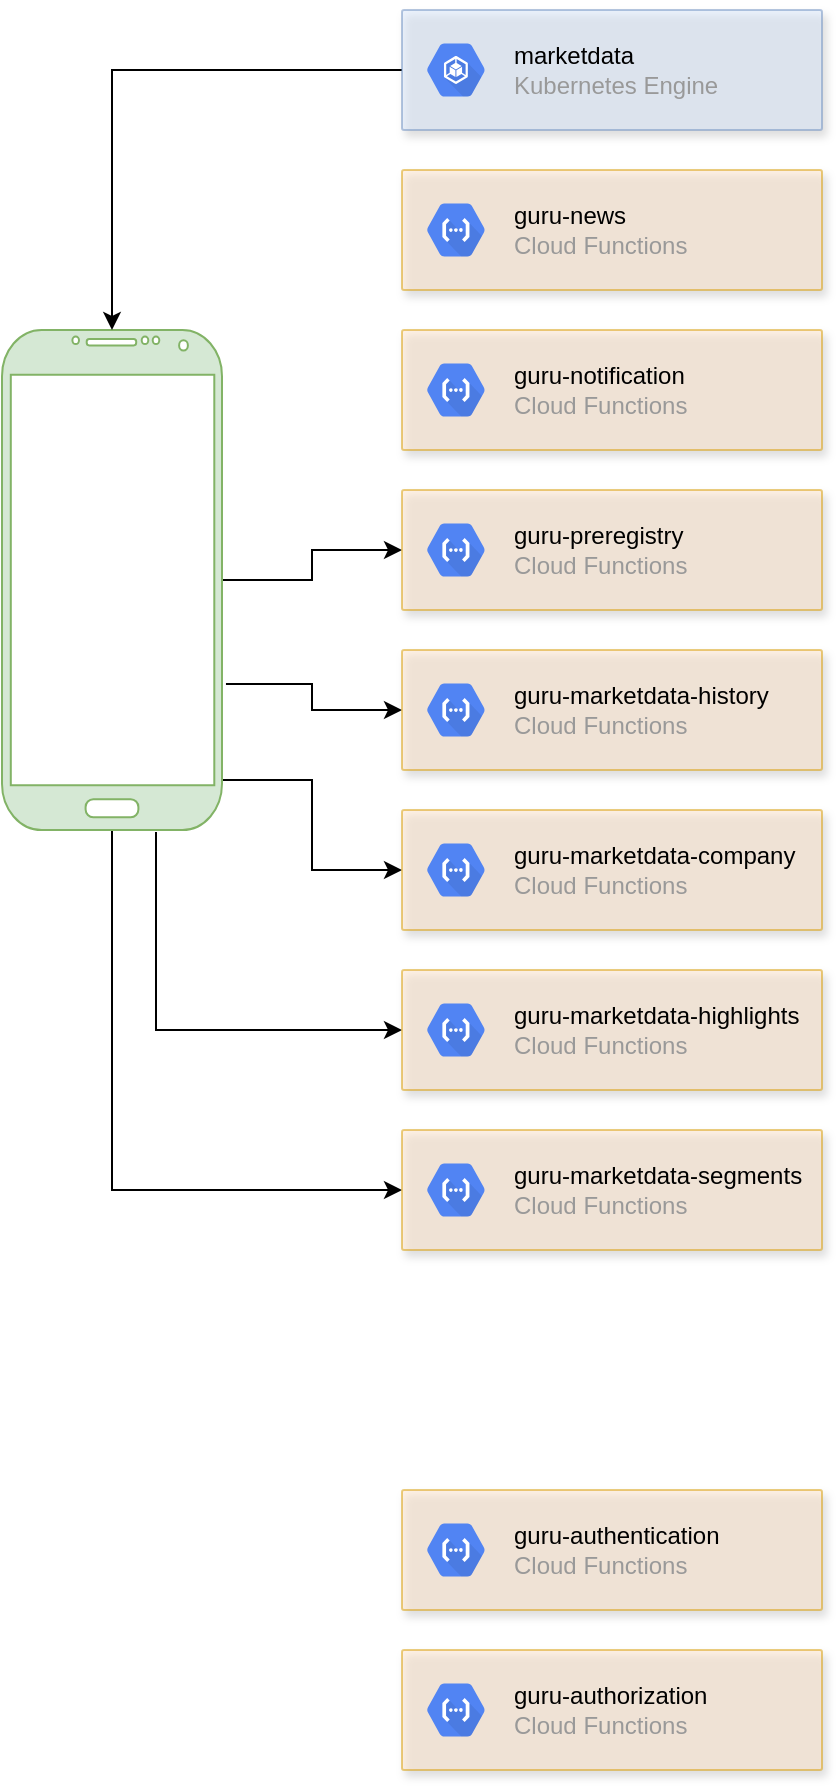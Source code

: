 <mxfile version="12.5.5" type="github"><diagram id="7N7GlwRdCMIsTIHvMVS6" name="Page-1"><mxGraphModel dx="1172" dy="773" grid="1" gridSize="10" guides="1" tooltips="1" connect="1" arrows="1" fold="1" page="1" pageScale="1" pageWidth="850" pageHeight="1100" math="0" shadow="0"><root><mxCell id="0"/><mxCell id="1" parent="0"/><mxCell id="BfE5ePkr1mdOSXu1skIS-27" style="edgeStyle=orthogonalEdgeStyle;rounded=0;orthogonalLoop=1;jettySize=auto;html=1;entryX=0;entryY=0.5;entryDx=0;entryDy=0;exitX=0.991;exitY=0.5;exitDx=0;exitDy=0;exitPerimeter=0;" edge="1" parent="1" source="BfE5ePkr1mdOSXu1skIS-1" target="BfE5ePkr1mdOSXu1skIS-6"><mxGeometry relative="1" as="geometry"/></mxCell><mxCell id="BfE5ePkr1mdOSXu1skIS-28" style="edgeStyle=orthogonalEdgeStyle;rounded=0;orthogonalLoop=1;jettySize=auto;html=1;entryX=0;entryY=0.5;entryDx=0;entryDy=0;exitX=1.018;exitY=0.708;exitDx=0;exitDy=0;exitPerimeter=0;" edge="1" parent="1" source="BfE5ePkr1mdOSXu1skIS-1" target="BfE5ePkr1mdOSXu1skIS-12"><mxGeometry relative="1" as="geometry"/></mxCell><mxCell id="BfE5ePkr1mdOSXu1skIS-29" style="edgeStyle=orthogonalEdgeStyle;rounded=0;orthogonalLoop=1;jettySize=auto;html=1;entryX=0;entryY=0.5;entryDx=0;entryDy=0;exitX=1;exitY=0.9;exitDx=0;exitDy=0;exitPerimeter=0;" edge="1" parent="1" source="BfE5ePkr1mdOSXu1skIS-1" target="BfE5ePkr1mdOSXu1skIS-14"><mxGeometry relative="1" as="geometry"/></mxCell><mxCell id="BfE5ePkr1mdOSXu1skIS-30" style="edgeStyle=orthogonalEdgeStyle;rounded=0;orthogonalLoop=1;jettySize=auto;html=1;entryX=0;entryY=0.5;entryDx=0;entryDy=0;exitX=0.7;exitY=1.004;exitDx=0;exitDy=0;exitPerimeter=0;" edge="1" parent="1" source="BfE5ePkr1mdOSXu1skIS-1" target="BfE5ePkr1mdOSXu1skIS-16"><mxGeometry relative="1" as="geometry"/></mxCell><mxCell id="BfE5ePkr1mdOSXu1skIS-31" style="edgeStyle=orthogonalEdgeStyle;rounded=0;orthogonalLoop=1;jettySize=auto;html=1;entryX=0;entryY=0.5;entryDx=0;entryDy=0;exitX=0.5;exitY=0.996;exitDx=0;exitDy=0;exitPerimeter=0;" edge="1" parent="1" source="BfE5ePkr1mdOSXu1skIS-1" target="BfE5ePkr1mdOSXu1skIS-18"><mxGeometry relative="1" as="geometry"/></mxCell><mxCell id="BfE5ePkr1mdOSXu1skIS-1" value="" style="verticalLabelPosition=bottom;verticalAlign=top;html=1;shadow=0;dashed=0;strokeWidth=1;shape=mxgraph.android.phone2;strokeColor=#82b366;fillColor=#d5e8d4;" vertex="1" parent="1"><mxGeometry x="60" y="250" width="110" height="250" as="geometry"/></mxCell><mxCell id="BfE5ePkr1mdOSXu1skIS-2" value="" style="strokeColor=#d79b00;shadow=1;strokeWidth=1;rounded=1;absoluteArcSize=1;arcSize=2;fillColor=#ffe6cc;opacity=50;" vertex="1" parent="1"><mxGeometry x="260" y="170" width="210" height="60" as="geometry"/></mxCell><mxCell id="BfE5ePkr1mdOSXu1skIS-3" value="&lt;font color=&quot;#000000&quot;&gt;guru-news&lt;/font&gt;&lt;br&gt;Cloud Functions" style="dashed=0;connectable=0;html=1;fillColor=#5184F3;strokeColor=none;shape=mxgraph.gcp2.hexIcon;prIcon=cloud_functions;part=1;labelPosition=right;verticalLabelPosition=middle;align=left;verticalAlign=middle;spacingLeft=5;fontColor=#999999;fontSize=12;" vertex="1" parent="BfE5ePkr1mdOSXu1skIS-2"><mxGeometry y="0.5" width="44" height="39" relative="1" as="geometry"><mxPoint x="5" y="-19.5" as="offset"/></mxGeometry></mxCell><mxCell id="BfE5ePkr1mdOSXu1skIS-4" value="" style="strokeColor=#d79b00;shadow=1;strokeWidth=1;rounded=1;absoluteArcSize=1;arcSize=2;fillColor=#ffe6cc;opacity=50;" vertex="1" parent="1"><mxGeometry x="260" y="250" width="210" height="60" as="geometry"/></mxCell><mxCell id="BfE5ePkr1mdOSXu1skIS-5" value="&lt;font color=&quot;#000000&quot;&gt;guru-notification&lt;/font&gt;&lt;br&gt;Cloud Functions" style="dashed=0;connectable=0;html=1;fillColor=#5184F3;strokeColor=none;shape=mxgraph.gcp2.hexIcon;prIcon=cloud_functions;part=1;labelPosition=right;verticalLabelPosition=middle;align=left;verticalAlign=middle;spacingLeft=5;fontColor=#999999;fontSize=12;" vertex="1" parent="BfE5ePkr1mdOSXu1skIS-4"><mxGeometry y="0.5" width="44" height="39" relative="1" as="geometry"><mxPoint x="5" y="-19.5" as="offset"/></mxGeometry></mxCell><mxCell id="BfE5ePkr1mdOSXu1skIS-6" value="" style="strokeColor=#d79b00;shadow=1;strokeWidth=1;rounded=1;absoluteArcSize=1;arcSize=2;fillColor=#ffe6cc;opacity=50;" vertex="1" parent="1"><mxGeometry x="260" y="330" width="210" height="60" as="geometry"/></mxCell><mxCell id="BfE5ePkr1mdOSXu1skIS-7" value="&lt;font color=&quot;#000000&quot;&gt;guru-preregistry&lt;/font&gt;&lt;br&gt;Cloud Functions" style="dashed=0;connectable=0;html=1;fillColor=#5184F3;strokeColor=none;shape=mxgraph.gcp2.hexIcon;prIcon=cloud_functions;part=1;labelPosition=right;verticalLabelPosition=middle;align=left;verticalAlign=middle;spacingLeft=5;fontColor=#999999;fontSize=12;" vertex="1" parent="BfE5ePkr1mdOSXu1skIS-6"><mxGeometry y="0.5" width="44" height="39" relative="1" as="geometry"><mxPoint x="5" y="-19.5" as="offset"/></mxGeometry></mxCell><mxCell id="BfE5ePkr1mdOSXu1skIS-12" value="" style="strokeColor=#d79b00;shadow=1;strokeWidth=1;rounded=1;absoluteArcSize=1;arcSize=2;fillColor=#ffe6cc;opacity=50;" vertex="1" parent="1"><mxGeometry x="260" y="410" width="210" height="60" as="geometry"/></mxCell><mxCell id="BfE5ePkr1mdOSXu1skIS-13" value="&lt;font color=&quot;#000000&quot;&gt;guru-marketdata-history&lt;/font&gt;&lt;br&gt;Cloud Functions" style="dashed=0;connectable=0;html=1;fillColor=#5184F3;strokeColor=none;shape=mxgraph.gcp2.hexIcon;prIcon=cloud_functions;part=1;labelPosition=right;verticalLabelPosition=middle;align=left;verticalAlign=middle;spacingLeft=5;fontColor=#999999;fontSize=12;" vertex="1" parent="BfE5ePkr1mdOSXu1skIS-12"><mxGeometry y="0.5" width="44" height="39" relative="1" as="geometry"><mxPoint x="5" y="-19.5" as="offset"/></mxGeometry></mxCell><mxCell id="BfE5ePkr1mdOSXu1skIS-14" value="" style="strokeColor=#d79b00;shadow=1;strokeWidth=1;rounded=1;absoluteArcSize=1;arcSize=2;fillColor=#ffe6cc;opacity=50;" vertex="1" parent="1"><mxGeometry x="260" y="490" width="210" height="60" as="geometry"/></mxCell><mxCell id="BfE5ePkr1mdOSXu1skIS-15" value="&lt;font color=&quot;#000000&quot;&gt;guru-marketdata-company&lt;/font&gt;&lt;br&gt;Cloud Functions" style="dashed=0;connectable=0;html=1;fillColor=#5184F3;strokeColor=none;shape=mxgraph.gcp2.hexIcon;prIcon=cloud_functions;part=1;labelPosition=right;verticalLabelPosition=middle;align=left;verticalAlign=middle;spacingLeft=5;fontColor=#999999;fontSize=12;" vertex="1" parent="BfE5ePkr1mdOSXu1skIS-14"><mxGeometry y="0.5" width="44" height="39" relative="1" as="geometry"><mxPoint x="5" y="-19.5" as="offset"/></mxGeometry></mxCell><mxCell id="BfE5ePkr1mdOSXu1skIS-16" value="" style="strokeColor=#d79b00;shadow=1;strokeWidth=1;rounded=1;absoluteArcSize=1;arcSize=2;fillColor=#ffe6cc;opacity=50;" vertex="1" parent="1"><mxGeometry x="260" y="570" width="210" height="60" as="geometry"/></mxCell><mxCell id="BfE5ePkr1mdOSXu1skIS-17" value="&lt;font color=&quot;#000000&quot;&gt;guru-marketdata-highlights&lt;/font&gt;&lt;br&gt;Cloud Functions" style="dashed=0;connectable=0;html=1;fillColor=#5184F3;strokeColor=none;shape=mxgraph.gcp2.hexIcon;prIcon=cloud_functions;part=1;labelPosition=right;verticalLabelPosition=middle;align=left;verticalAlign=middle;spacingLeft=5;fontColor=#999999;fontSize=12;" vertex="1" parent="BfE5ePkr1mdOSXu1skIS-16"><mxGeometry y="0.5" width="44" height="39" relative="1" as="geometry"><mxPoint x="5" y="-19.5" as="offset"/></mxGeometry></mxCell><mxCell id="BfE5ePkr1mdOSXu1skIS-18" value="" style="strokeColor=#d79b00;shadow=1;strokeWidth=1;rounded=1;absoluteArcSize=1;arcSize=2;fillColor=#ffe6cc;opacity=50;" vertex="1" parent="1"><mxGeometry x="260" y="650" width="210" height="60" as="geometry"/></mxCell><mxCell id="BfE5ePkr1mdOSXu1skIS-19" value="&lt;font color=&quot;#000000&quot;&gt;guru-marketdata-segments&lt;/font&gt;&lt;br&gt;Cloud Functions" style="dashed=0;connectable=0;html=1;fillColor=#5184F3;strokeColor=none;shape=mxgraph.gcp2.hexIcon;prIcon=cloud_functions;part=1;labelPosition=right;verticalLabelPosition=middle;align=left;verticalAlign=middle;spacingLeft=5;fontColor=#999999;fontSize=12;" vertex="1" parent="BfE5ePkr1mdOSXu1skIS-18"><mxGeometry y="0.5" width="44" height="39" relative="1" as="geometry"><mxPoint x="5" y="-19.5" as="offset"/></mxGeometry></mxCell><mxCell id="BfE5ePkr1mdOSXu1skIS-20" value="" style="strokeColor=#d79b00;shadow=1;strokeWidth=1;rounded=1;absoluteArcSize=1;arcSize=2;fillColor=#ffe6cc;opacity=50;" vertex="1" parent="1"><mxGeometry x="260" y="830" width="210" height="60" as="geometry"/></mxCell><mxCell id="BfE5ePkr1mdOSXu1skIS-21" value="&lt;font color=&quot;#000000&quot;&gt;guru-authentication&lt;/font&gt;&lt;br&gt;Cloud Functions" style="dashed=0;connectable=0;html=1;fillColor=#5184F3;strokeColor=none;shape=mxgraph.gcp2.hexIcon;prIcon=cloud_functions;part=1;labelPosition=right;verticalLabelPosition=middle;align=left;verticalAlign=middle;spacingLeft=5;fontColor=#999999;fontSize=12;" vertex="1" parent="BfE5ePkr1mdOSXu1skIS-20"><mxGeometry y="0.5" width="44" height="39" relative="1" as="geometry"><mxPoint x="5" y="-19.5" as="offset"/></mxGeometry></mxCell><mxCell id="BfE5ePkr1mdOSXu1skIS-22" value="" style="strokeColor=#d79b00;shadow=1;strokeWidth=1;rounded=1;absoluteArcSize=1;arcSize=2;fillColor=#ffe6cc;opacity=50;" vertex="1" parent="1"><mxGeometry x="260" y="910" width="210" height="60" as="geometry"/></mxCell><mxCell id="BfE5ePkr1mdOSXu1skIS-23" value="&lt;font color=&quot;#000000&quot;&gt;guru-authorization&lt;/font&gt;&lt;br&gt;Cloud Functions" style="dashed=0;connectable=0;html=1;fillColor=#5184F3;strokeColor=none;shape=mxgraph.gcp2.hexIcon;prIcon=cloud_functions;part=1;labelPosition=right;verticalLabelPosition=middle;align=left;verticalAlign=middle;spacingLeft=5;fontColor=#999999;fontSize=12;" vertex="1" parent="BfE5ePkr1mdOSXu1skIS-22"><mxGeometry y="0.5" width="44" height="39" relative="1" as="geometry"><mxPoint x="5" y="-19.5" as="offset"/></mxGeometry></mxCell><mxCell id="BfE5ePkr1mdOSXu1skIS-26" style="edgeStyle=orthogonalEdgeStyle;rounded=0;orthogonalLoop=1;jettySize=auto;html=1;" edge="1" parent="1" source="BfE5ePkr1mdOSXu1skIS-24" target="BfE5ePkr1mdOSXu1skIS-1"><mxGeometry relative="1" as="geometry"/></mxCell><mxCell id="BfE5ePkr1mdOSXu1skIS-24" value="" style="strokeColor=#6c8ebf;shadow=1;strokeWidth=1;rounded=1;absoluteArcSize=1;arcSize=2;fillColor=#dae8fc;opacity=50;" vertex="1" parent="1"><mxGeometry x="260" y="90" width="210" height="60" as="geometry"/></mxCell><mxCell id="BfE5ePkr1mdOSXu1skIS-25" value="&lt;font color=&quot;#000000&quot;&gt;&lt;span&gt;marketdata&lt;/span&gt;&lt;/font&gt;&lt;br&gt;Kubernetes Engine" style="dashed=0;connectable=0;html=1;fillColor=#5184F3;strokeColor=none;shape=mxgraph.gcp2.hexIcon;prIcon=container_engine;part=1;labelPosition=right;verticalLabelPosition=middle;align=left;verticalAlign=middle;spacingLeft=5;fontColor=#999999;fontSize=12;" vertex="1" parent="BfE5ePkr1mdOSXu1skIS-24"><mxGeometry y="0.5" width="44" height="39" relative="1" as="geometry"><mxPoint x="5" y="-19.5" as="offset"/></mxGeometry></mxCell></root></mxGraphModel></diagram></mxfile>